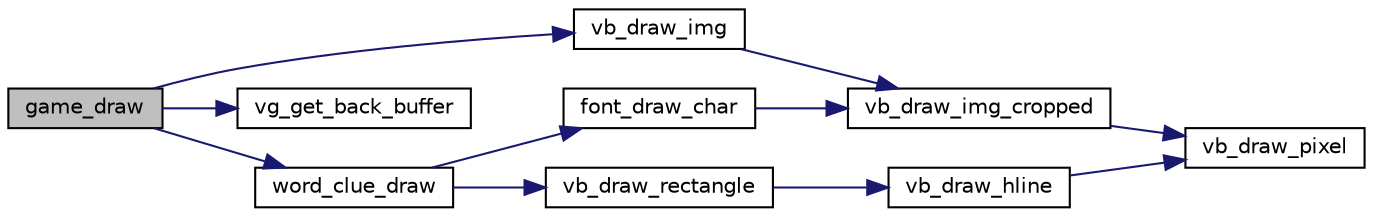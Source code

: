 digraph "game_draw"
{
 // LATEX_PDF_SIZE
  edge [fontname="Helvetica",fontsize="10",labelfontname="Helvetica",labelfontsize="10"];
  node [fontname="Helvetica",fontsize="10",shape=record];
  rankdir="LR";
  Node1 [label="game_draw",height=0.2,width=0.4,color="black", fillcolor="grey75", style="filled", fontcolor="black",tooltip="Draws the game to the back buffer. // TODO this is so generic... :/."];
  Node1 -> Node2 [color="midnightblue",fontsize="10",style="solid",fontname="Helvetica"];
  Node2 [label="vb_draw_img",height=0.2,width=0.4,color="black", fillcolor="white", style="filled",URL="$group__graphics.html#gad48647db82bcc8a80196a817c9959a40",tooltip="Draws a given xpm image in the given buffer in the given coordinates."];
  Node2 -> Node3 [color="midnightblue",fontsize="10",style="solid",fontname="Helvetica"];
  Node3 [label="vb_draw_img_cropped",height=0.2,width=0.4,color="black", fillcolor="white", style="filled",URL="$group__graphics.html#ga31260a04eb12bc7be5012378500b09b0",tooltip="Draws a portion of a given xpm image in the given buffer in the given coordinates."];
  Node3 -> Node4 [color="midnightblue",fontsize="10",style="solid",fontname="Helvetica"];
  Node4 [label="vb_draw_pixel",height=0.2,width=0.4,color="black", fillcolor="white", style="filled",URL="$group__graphics.html#ga257b5dac975604f70651e8764ad8acd8",tooltip="Draws a pixel in the given buffer in the given coordinates with the given color."];
  Node1 -> Node5 [color="midnightblue",fontsize="10",style="solid",fontname="Helvetica"];
  Node5 [label="vg_get_back_buffer",height=0.2,width=0.4,color="black", fillcolor="white", style="filled",URL="$group__video__gr.html#gaecb0fe68de84fcbe553f77d62b37c69b",tooltip="Gets the back buffer."];
  Node1 -> Node6 [color="midnightblue",fontsize="10",style="solid",fontname="Helvetica"];
  Node6 [label="word_clue_draw",height=0.2,width=0.4,color="black", fillcolor="white", style="filled",URL="$group__clue.html#gaf2e81417151218db37a0250f64f2f825",tooltip="Draws a given word clue to the given buffer on the given coordinates."];
  Node6 -> Node7 [color="midnightblue",fontsize="10",style="solid",fontname="Helvetica"];
  Node7 [label="font_draw_char",height=0.2,width=0.4,color="black", fillcolor="white", style="filled",URL="$group__font.html#gaa049c74a42572fa8713f9d08ddf42fc1",tooltip="Draws a given char to the given coordinates in the given buffer."];
  Node7 -> Node3 [color="midnightblue",fontsize="10",style="solid",fontname="Helvetica"];
  Node6 -> Node8 [color="midnightblue",fontsize="10",style="solid",fontname="Helvetica"];
  Node8 [label="vb_draw_rectangle",height=0.2,width=0.4,color="black", fillcolor="white", style="filled",URL="$group__graphics.html#ga16484c11b9019a2395c4964fe7da3ab1",tooltip="Draws a rectangle in the given buffer in the given coordinates with the given height and width with t..."];
  Node8 -> Node9 [color="midnightblue",fontsize="10",style="solid",fontname="Helvetica"];
  Node9 [label="vb_draw_hline",height=0.2,width=0.4,color="black", fillcolor="white", style="filled",URL="$group__graphics.html#ga58454ceb710c0fca6b21c049f0cac3a6",tooltip="Draws a horizontal line in the given buffer in the given coordinates with the given color."];
  Node9 -> Node4 [color="midnightblue",fontsize="10",style="solid",fontname="Helvetica"];
}
